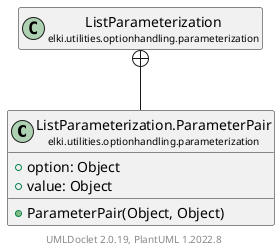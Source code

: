 @startuml
    remove .*\.(Instance|Par|Parameterizer|Factory)$
    set namespaceSeparator none
    hide empty fields
    hide empty methods

    class "<size:14>ListParameterization.ParameterPair\n<size:10>elki.utilities.optionhandling.parameterization" as elki.utilities.optionhandling.parameterization.ListParameterization.ParameterPair [[ListParameterization.ParameterPair.html]] {
        +option: Object
        +value: Object
        +ParameterPair(Object, Object)
    }

    class "<size:14>ListParameterization\n<size:10>elki.utilities.optionhandling.parameterization" as elki.utilities.optionhandling.parameterization.ListParameterization [[ListParameterization.html]]

    elki.utilities.optionhandling.parameterization.ListParameterization +-- elki.utilities.optionhandling.parameterization.ListParameterization.ParameterPair

    center footer UMLDoclet 2.0.19, PlantUML 1.2022.8
@enduml
